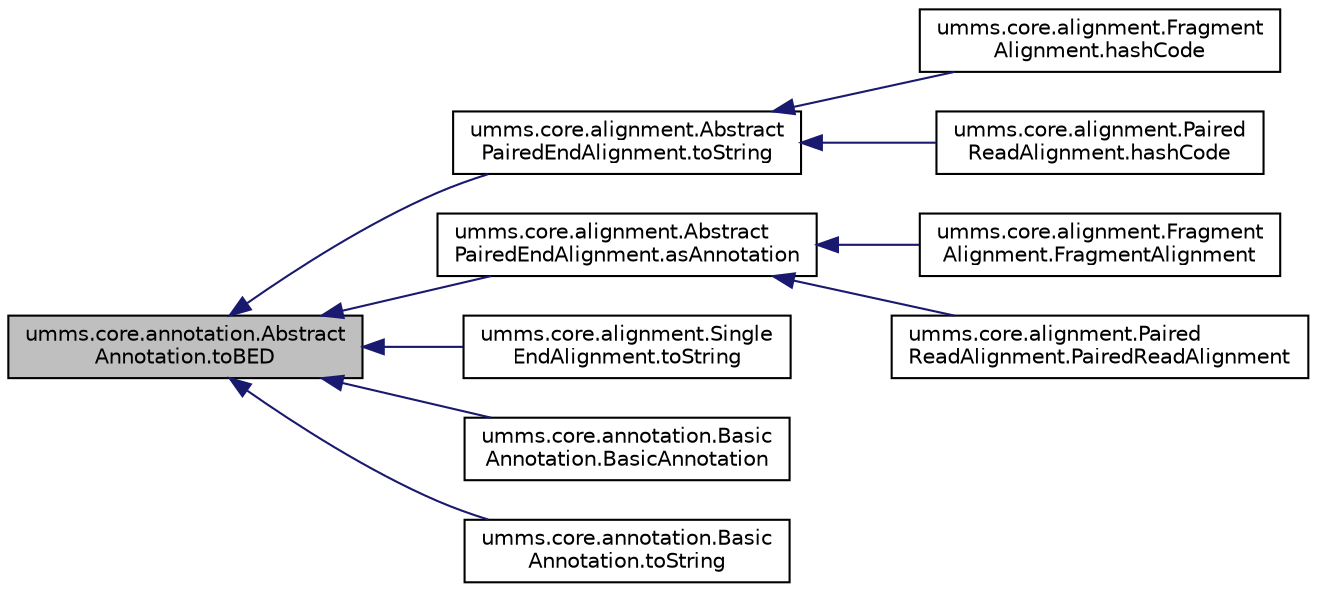 digraph "umms.core.annotation.AbstractAnnotation.toBED"
{
  edge [fontname="Helvetica",fontsize="10",labelfontname="Helvetica",labelfontsize="10"];
  node [fontname="Helvetica",fontsize="10",shape=record];
  rankdir="LR";
  Node1 [label="umms.core.annotation.Abstract\lAnnotation.toBED",height=0.2,width=0.4,color="black", fillcolor="grey75", style="filled" fontcolor="black"];
  Node1 -> Node2 [dir="back",color="midnightblue",fontsize="10",style="solid"];
  Node2 [label="umms.core.alignment.Abstract\lPairedEndAlignment.toString",height=0.2,width=0.4,color="black", fillcolor="white", style="filled",URL="$classumms_1_1core_1_1alignment_1_1_abstract_paired_end_alignment.html#abf5f626d98261f0a917b2ca159fbda63"];
  Node2 -> Node3 [dir="back",color="midnightblue",fontsize="10",style="solid"];
  Node3 [label="umms.core.alignment.Fragment\lAlignment.hashCode",height=0.2,width=0.4,color="black", fillcolor="white", style="filled",URL="$classumms_1_1core_1_1alignment_1_1_fragment_alignment.html#a073d4dcb47e92fba08a8e4c719062359"];
  Node2 -> Node4 [dir="back",color="midnightblue",fontsize="10",style="solid"];
  Node4 [label="umms.core.alignment.Paired\lReadAlignment.hashCode",height=0.2,width=0.4,color="black", fillcolor="white", style="filled",URL="$classumms_1_1core_1_1alignment_1_1_paired_read_alignment.html#a86b43049ea137bd9ed11490bfb35ab51"];
  Node1 -> Node5 [dir="back",color="midnightblue",fontsize="10",style="solid"];
  Node5 [label="umms.core.alignment.Abstract\lPairedEndAlignment.asAnnotation",height=0.2,width=0.4,color="black", fillcolor="white", style="filled",URL="$classumms_1_1core_1_1alignment_1_1_abstract_paired_end_alignment.html#a27d82ac9daf62cf46f5385d770efc69c"];
  Node5 -> Node6 [dir="back",color="midnightblue",fontsize="10",style="solid"];
  Node6 [label="umms.core.alignment.Fragment\lAlignment.FragmentAlignment",height=0.2,width=0.4,color="black", fillcolor="white", style="filled",URL="$classumms_1_1core_1_1alignment_1_1_fragment_alignment.html#a21910a9455f7de2888d3b3ee09f2676f"];
  Node5 -> Node7 [dir="back",color="midnightblue",fontsize="10",style="solid"];
  Node7 [label="umms.core.alignment.Paired\lReadAlignment.PairedReadAlignment",height=0.2,width=0.4,color="black", fillcolor="white", style="filled",URL="$classumms_1_1core_1_1alignment_1_1_paired_read_alignment.html#a6609a3c5287be9f501817f0971ede078"];
  Node1 -> Node8 [dir="back",color="midnightblue",fontsize="10",style="solid"];
  Node8 [label="umms.core.alignment.Single\lEndAlignment.toString",height=0.2,width=0.4,color="black", fillcolor="white", style="filled",URL="$classumms_1_1core_1_1alignment_1_1_single_end_alignment.html#a6d27a1e3d0be764ed75ee0e57c19def9"];
  Node1 -> Node9 [dir="back",color="midnightblue",fontsize="10",style="solid"];
  Node9 [label="umms.core.annotation.Basic\lAnnotation.BasicAnnotation",height=0.2,width=0.4,color="black", fillcolor="white", style="filled",URL="$classumms_1_1core_1_1annotation_1_1_basic_annotation.html#aaf0db2545fb5b17589e29427c70ef82b"];
  Node1 -> Node10 [dir="back",color="midnightblue",fontsize="10",style="solid"];
  Node10 [label="umms.core.annotation.Basic\lAnnotation.toString",height=0.2,width=0.4,color="black", fillcolor="white", style="filled",URL="$classumms_1_1core_1_1annotation_1_1_basic_annotation.html#ac54e4e381fbb0b97ff9c6a4958ecba2a"];
}
